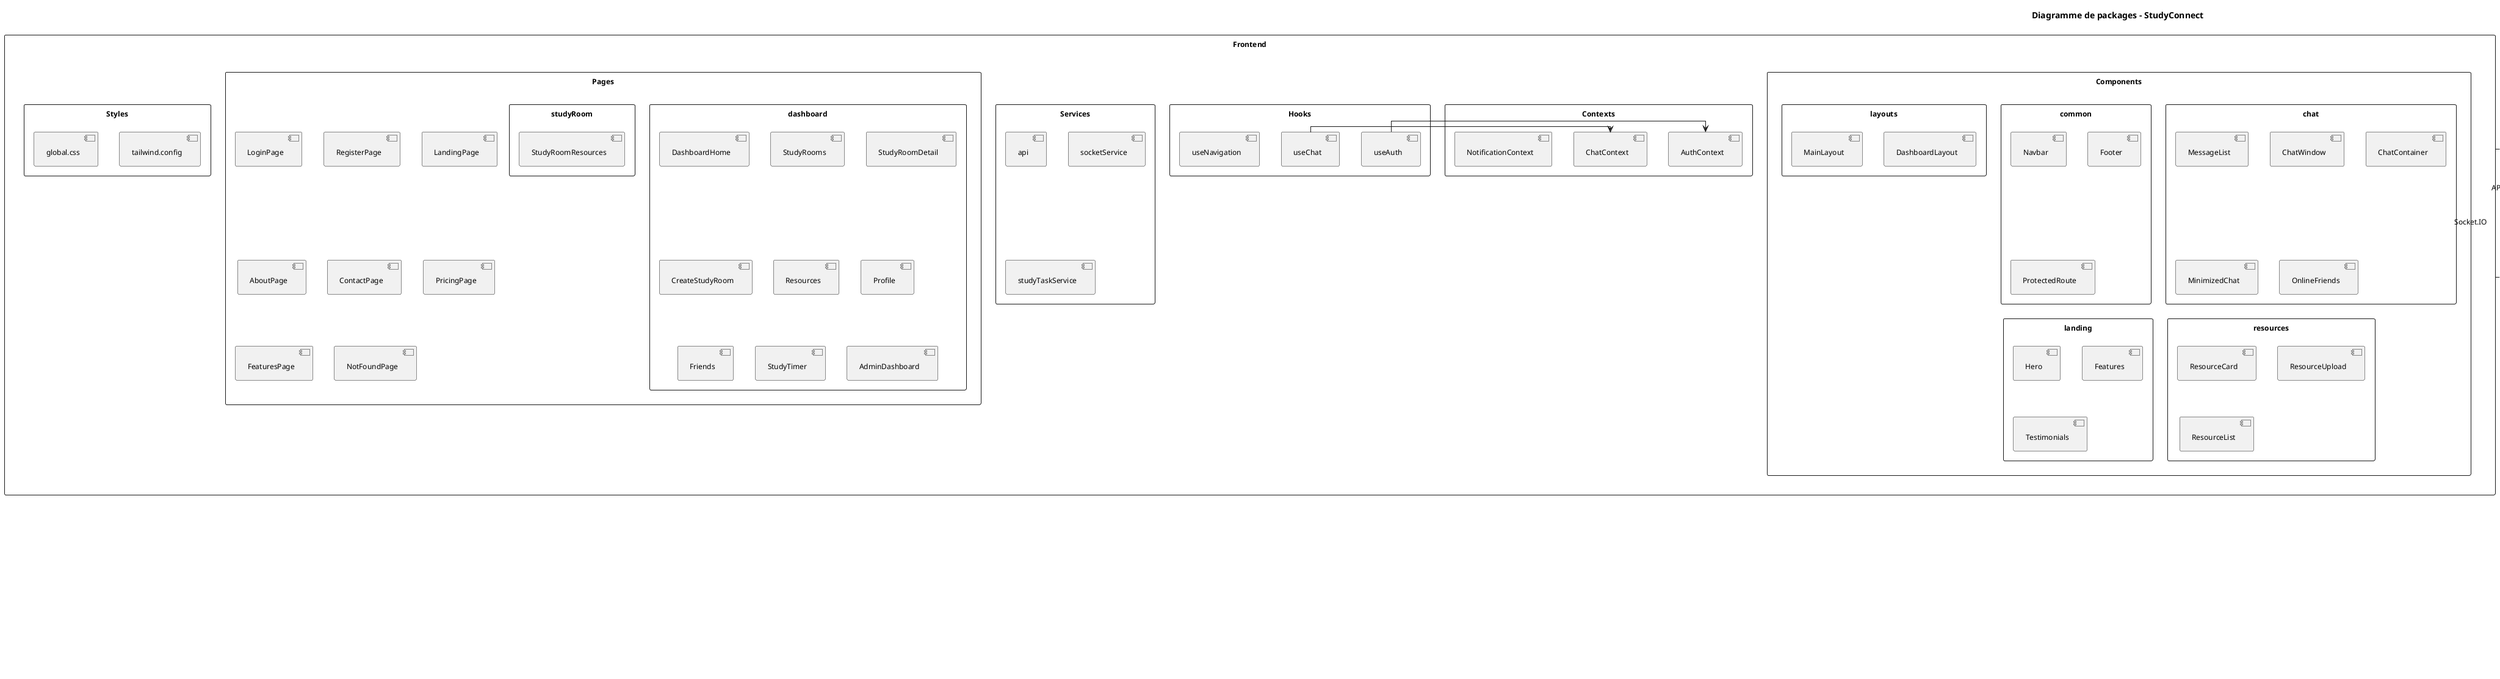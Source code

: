 @startuml chapterIII_uml_package
skinparam packageStyle rectangle
skinparam backgroundColor white
skinparam linetype ortho
skinparam monochrome false
skinparam shadowing false
skinparam padding 5
skinparam defaultFontSize 12

title Diagramme de packages - StudyConnect

package "Frontend" {
  package "Components" {
    package "chat" {
      [MessageList]
      [ChatWindow]
      [ChatContainer]
      [MinimizedChat]
      [OnlineFriends]
    }
    
    package "common" {
      [Navbar]
      [Footer]
      [ProtectedRoute]
    }
    
    package "resources" {
      [ResourceCard]
      [ResourceUpload]
      [ResourceList]
    }
    
    package "landing" {
      [Hero]
      [Features]
      [Testimonials]
    }
    
    package "layouts" {
      [DashboardLayout]
      [MainLayout]
    }
  }
  
  package "Contexts" {
    [AuthContext]
    [ChatContext]
    [NotificationContext]
  }
  
  package "Hooks" {
    [useNavigation]
    [useAuth] -> [AuthContext]
    [useChat] -> [ChatContext]
  }
  
  package "Services" {
    [api]
    [socketService]
    [studyTaskService]
  }

  package "Pages" {
    package "dashboard" {
      [DashboardHome]
      [StudyRooms]
      [StudyRoomDetail]
      [CreateStudyRoom]
      [Resources]
      [Profile]
      [Friends]
      [StudyTimer]
      [AdminDashboard]
    }
    
    package "studyRoom" {
      [StudyRoomResources]
    }
    
    [LoginPage]
    [RegisterPage]
    [LandingPage]
    [AboutPage]
    [ContactPage]
    [PricingPage]
    [FeaturesPage]
    [NotFoundPage]
  }

  package "Styles" {
    [tailwind.config]
    [global.css]
  }
}

package "Backend" {
  package "Routes" {
    [authRoutes]
    [studyRoomRoutes]
    [resourceRoutes]
    [messageRoutes]
    [friendRoutes]
    [notificationRoutes]
    [studyTaskRoutes]
    [subjectRoutes]
    [presenceRoutes]
    [dashboardRoutes]
    [directMessageRoutes]
  }
  
  package "Controllers" {
    [authController]
    [studyRoomController]
    [resourceController]
    [messageController]
    [friendshipController]
    [notificationController]
    [studyTaskController]
    [subjectController]
    [presenceController]
    [dashboardController]
    [directMessageController]
  }
  
  package "Models" {
    [User]
    [StudyRoom]
    [Resource]
    [Message]
    [Subject]
    [UserSubject]
    [UserStudyRoom]
    [Friendship]
    [Notification]
    [DirectMessage]
    [Event]
    [UserEvent]
    [UserPresence]
    [StudyTask]
  }
  
  package "Middleware" {
    [auth]
    [error]
    [upload]
  }
  
  package "Socket" {
    [socketHandlers]
    [chatNamespace]
    [presenceTracking]
    [friendsStatus]
  }
  
  package "Config" {
    [database]
    [db]
    [config]
  }
  
  package "Utils" {
    [cache]
  }
  
  [server.js]
}

' Main connections
Frontend ..> Backend : API Calls
Frontend ..> Backend : Socket.IO

@enduml 